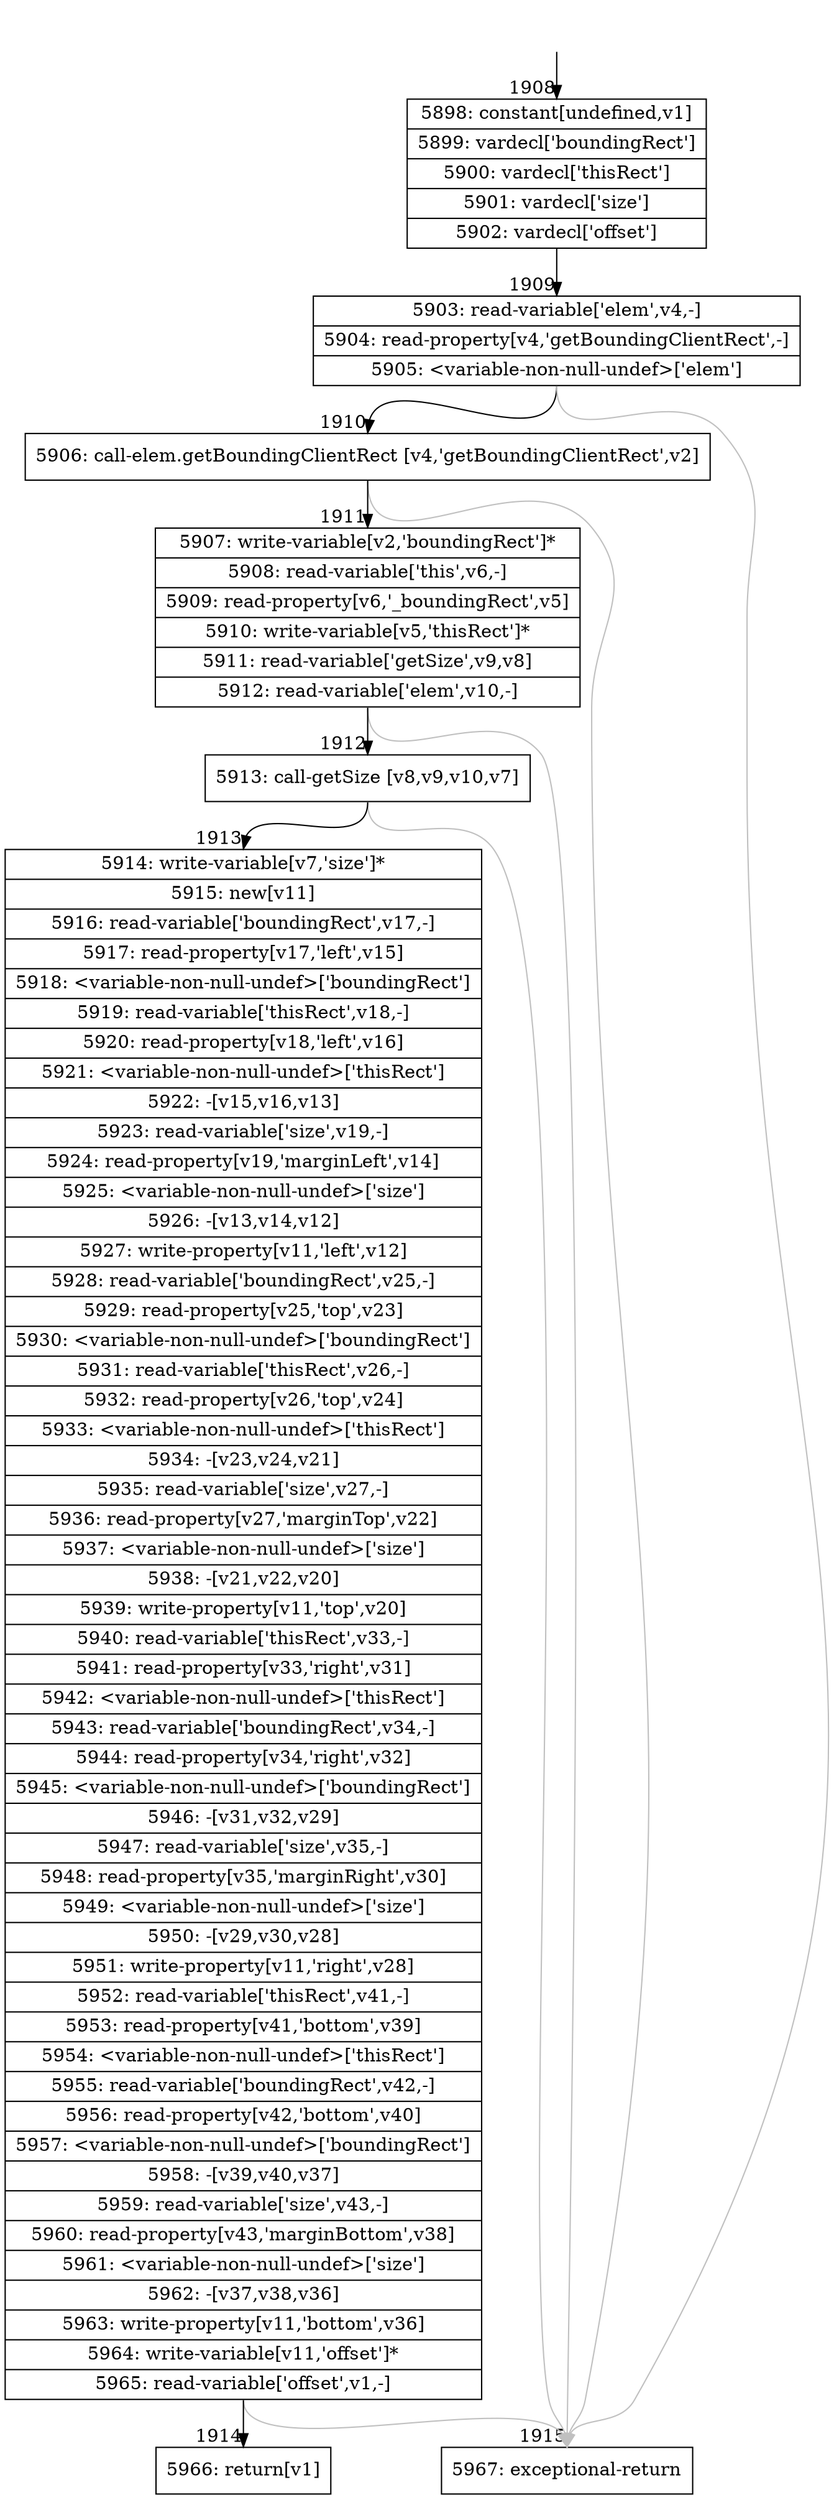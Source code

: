 digraph {
rankdir="TD"
BB_entry173[shape=none,label=""];
BB_entry173 -> BB1908 [tailport=s, headport=n, headlabel="    1908"]
BB1908 [shape=record label="{5898: constant[undefined,v1]|5899: vardecl['boundingRect']|5900: vardecl['thisRect']|5901: vardecl['size']|5902: vardecl['offset']}" ] 
BB1908 -> BB1909 [tailport=s, headport=n, headlabel="      1909"]
BB1909 [shape=record label="{5903: read-variable['elem',v4,-]|5904: read-property[v4,'getBoundingClientRect',-]|5905: \<variable-non-null-undef\>['elem']}" ] 
BB1909 -> BB1910 [tailport=s, headport=n, headlabel="      1910"]
BB1909 -> BB1915 [tailport=s, headport=n, color=gray, headlabel="      1915"]
BB1910 [shape=record label="{5906: call-elem.getBoundingClientRect [v4,'getBoundingClientRect',v2]}" ] 
BB1910 -> BB1911 [tailport=s, headport=n, headlabel="      1911"]
BB1910 -> BB1915 [tailport=s, headport=n, color=gray]
BB1911 [shape=record label="{5907: write-variable[v2,'boundingRect']*|5908: read-variable['this',v6,-]|5909: read-property[v6,'_boundingRect',v5]|5910: write-variable[v5,'thisRect']*|5911: read-variable['getSize',v9,v8]|5912: read-variable['elem',v10,-]}" ] 
BB1911 -> BB1912 [tailport=s, headport=n, headlabel="      1912"]
BB1911 -> BB1915 [tailport=s, headport=n, color=gray]
BB1912 [shape=record label="{5913: call-getSize [v8,v9,v10,v7]}" ] 
BB1912 -> BB1913 [tailport=s, headport=n, headlabel="      1913"]
BB1912 -> BB1915 [tailport=s, headport=n, color=gray]
BB1913 [shape=record label="{5914: write-variable[v7,'size']*|5915: new[v11]|5916: read-variable['boundingRect',v17,-]|5917: read-property[v17,'left',v15]|5918: \<variable-non-null-undef\>['boundingRect']|5919: read-variable['thisRect',v18,-]|5920: read-property[v18,'left',v16]|5921: \<variable-non-null-undef\>['thisRect']|5922: -[v15,v16,v13]|5923: read-variable['size',v19,-]|5924: read-property[v19,'marginLeft',v14]|5925: \<variable-non-null-undef\>['size']|5926: -[v13,v14,v12]|5927: write-property[v11,'left',v12]|5928: read-variable['boundingRect',v25,-]|5929: read-property[v25,'top',v23]|5930: \<variable-non-null-undef\>['boundingRect']|5931: read-variable['thisRect',v26,-]|5932: read-property[v26,'top',v24]|5933: \<variable-non-null-undef\>['thisRect']|5934: -[v23,v24,v21]|5935: read-variable['size',v27,-]|5936: read-property[v27,'marginTop',v22]|5937: \<variable-non-null-undef\>['size']|5938: -[v21,v22,v20]|5939: write-property[v11,'top',v20]|5940: read-variable['thisRect',v33,-]|5941: read-property[v33,'right',v31]|5942: \<variable-non-null-undef\>['thisRect']|5943: read-variable['boundingRect',v34,-]|5944: read-property[v34,'right',v32]|5945: \<variable-non-null-undef\>['boundingRect']|5946: -[v31,v32,v29]|5947: read-variable['size',v35,-]|5948: read-property[v35,'marginRight',v30]|5949: \<variable-non-null-undef\>['size']|5950: -[v29,v30,v28]|5951: write-property[v11,'right',v28]|5952: read-variable['thisRect',v41,-]|5953: read-property[v41,'bottom',v39]|5954: \<variable-non-null-undef\>['thisRect']|5955: read-variable['boundingRect',v42,-]|5956: read-property[v42,'bottom',v40]|5957: \<variable-non-null-undef\>['boundingRect']|5958: -[v39,v40,v37]|5959: read-variable['size',v43,-]|5960: read-property[v43,'marginBottom',v38]|5961: \<variable-non-null-undef\>['size']|5962: -[v37,v38,v36]|5963: write-property[v11,'bottom',v36]|5964: write-variable[v11,'offset']*|5965: read-variable['offset',v1,-]}" ] 
BB1913 -> BB1914 [tailport=s, headport=n, headlabel="      1914"]
BB1913 -> BB1915 [tailport=s, headport=n, color=gray]
BB1914 [shape=record label="{5966: return[v1]}" ] 
BB1915 [shape=record label="{5967: exceptional-return}" ] 
//#$~ 2653
}

